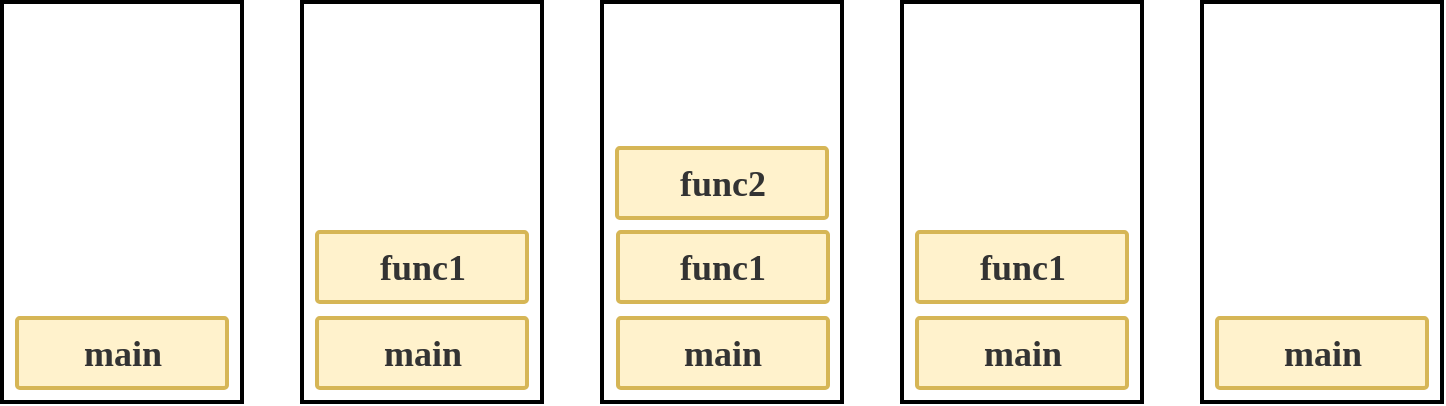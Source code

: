 <mxfile version="13.0.9" type="device"><diagram id="5D9HLtU3BJyZgMI88vjF" name="第1頁"><mxGraphModel dx="1422" dy="762" grid="1" gridSize="10" guides="1" tooltips="1" connect="1" arrows="1" fold="1" page="1" pageScale="1" pageWidth="800" pageHeight="300" math="0" shadow="0"><root><mxCell id="0"/><mxCell id="1" parent="0"/><mxCell id="MFi_einkMoW0Vf_dgXt4-1" value="" style="rounded=0;whiteSpace=wrap;html=1;strokeWidth=2;perimeterSpacing=0;absoluteArcSize=0;arcSize=4;imageHeight=24;" vertex="1" parent="1"><mxGeometry x="40" y="40" width="120" height="200" as="geometry"/></mxCell><mxCell id="MFi_einkMoW0Vf_dgXt4-5" value="" style="rounded=0;whiteSpace=wrap;html=1;strokeWidth=2;perimeterSpacing=0;absoluteArcSize=0;arcSize=4;imageHeight=24;" vertex="1" parent="1"><mxGeometry x="190" y="40" width="120" height="200" as="geometry"/></mxCell><mxCell id="MFi_einkMoW0Vf_dgXt4-6" value="" style="rounded=0;whiteSpace=wrap;html=1;strokeWidth=2;perimeterSpacing=0;absoluteArcSize=0;arcSize=4;imageHeight=24;" vertex="1" parent="1"><mxGeometry x="340" y="40" width="120" height="200" as="geometry"/></mxCell><mxCell id="MFi_einkMoW0Vf_dgXt4-7" value="" style="rounded=0;whiteSpace=wrap;html=1;strokeWidth=2;perimeterSpacing=0;absoluteArcSize=0;arcSize=4;imageHeight=24;" vertex="1" parent="1"><mxGeometry x="490" y="40" width="120" height="200" as="geometry"/></mxCell><mxCell id="MFi_einkMoW0Vf_dgXt4-8" value="" style="rounded=0;whiteSpace=wrap;html=1;strokeWidth=2;perimeterSpacing=0;absoluteArcSize=0;arcSize=4;imageHeight=24;" vertex="1" parent="1"><mxGeometry x="640" y="40" width="120" height="200" as="geometry"/></mxCell><mxCell id="MFi_einkMoW0Vf_dgXt4-9" value="&lt;h2&gt;&lt;font face=&quot;Verdana&quot; color=&quot;#333333&quot;&gt;main&lt;/font&gt;&lt;/h2&gt;" style="rounded=1;whiteSpace=wrap;html=1;strokeWidth=2;perimeterSpacing=0;absoluteArcSize=0;arcSize=4;imageHeight=24;fillColor=#fff2cc;strokeColor=#d6b656;" vertex="1" parent="1"><mxGeometry x="47.5" y="198" width="105" height="35" as="geometry"/></mxCell><mxCell id="MFi_einkMoW0Vf_dgXt4-10" value="&lt;h2&gt;&lt;font face=&quot;Verdana&quot; color=&quot;#333333&quot;&gt;main&lt;/font&gt;&lt;/h2&gt;" style="rounded=1;whiteSpace=wrap;html=1;strokeWidth=2;perimeterSpacing=0;absoluteArcSize=0;arcSize=4;imageHeight=24;fillColor=#fff2cc;strokeColor=#d6b656;" vertex="1" parent="1"><mxGeometry x="197.5" y="198" width="105" height="35" as="geometry"/></mxCell><mxCell id="MFi_einkMoW0Vf_dgXt4-11" value="&lt;h2&gt;&lt;font face=&quot;Verdana&quot; color=&quot;#333333&quot;&gt;main&lt;/font&gt;&lt;/h2&gt;" style="rounded=1;whiteSpace=wrap;html=1;strokeWidth=2;perimeterSpacing=0;absoluteArcSize=0;arcSize=4;imageHeight=24;fillColor=#fff2cc;strokeColor=#d6b656;" vertex="1" parent="1"><mxGeometry x="348" y="198" width="105" height="35" as="geometry"/></mxCell><mxCell id="MFi_einkMoW0Vf_dgXt4-12" value="&lt;h2&gt;&lt;font face=&quot;Verdana&quot; color=&quot;#333333&quot;&gt;main&lt;/font&gt;&lt;/h2&gt;" style="rounded=1;whiteSpace=wrap;html=1;strokeWidth=2;perimeterSpacing=0;absoluteArcSize=0;arcSize=4;imageHeight=24;fillColor=#fff2cc;strokeColor=#d6b656;" vertex="1" parent="1"><mxGeometry x="497.5" y="198" width="105" height="35" as="geometry"/></mxCell><mxCell id="MFi_einkMoW0Vf_dgXt4-13" value="&lt;h2&gt;&lt;font face=&quot;Verdana&quot; color=&quot;#333333&quot;&gt;main&lt;/font&gt;&lt;/h2&gt;" style="rounded=1;whiteSpace=wrap;html=1;strokeWidth=2;perimeterSpacing=0;absoluteArcSize=0;arcSize=4;imageHeight=24;fillColor=#fff2cc;strokeColor=#d6b656;" vertex="1" parent="1"><mxGeometry x="647.5" y="198" width="105" height="35" as="geometry"/></mxCell><mxCell id="MFi_einkMoW0Vf_dgXt4-14" value="&lt;h2&gt;&lt;font face=&quot;Verdana&quot; color=&quot;#333333&quot;&gt;func1&lt;/font&gt;&lt;/h2&gt;" style="rounded=1;whiteSpace=wrap;html=1;strokeWidth=2;perimeterSpacing=0;absoluteArcSize=0;arcSize=4;imageHeight=24;fillColor=#fff2cc;strokeColor=#d6b656;" vertex="1" parent="1"><mxGeometry x="197.5" y="155" width="105" height="35" as="geometry"/></mxCell><mxCell id="MFi_einkMoW0Vf_dgXt4-15" value="&lt;h2&gt;&lt;font face=&quot;Verdana&quot; color=&quot;#333333&quot;&gt;func1&lt;/font&gt;&lt;/h2&gt;" style="rounded=1;whiteSpace=wrap;html=1;strokeWidth=2;perimeterSpacing=0;absoluteArcSize=0;arcSize=4;imageHeight=24;fillColor=#fff2cc;strokeColor=#d6b656;" vertex="1" parent="1"><mxGeometry x="348" y="155" width="105" height="35" as="geometry"/></mxCell><mxCell id="MFi_einkMoW0Vf_dgXt4-16" value="&lt;h2&gt;&lt;font face=&quot;Verdana&quot; color=&quot;#333333&quot;&gt;func2&lt;/font&gt;&lt;/h2&gt;" style="rounded=1;whiteSpace=wrap;html=1;strokeWidth=2;perimeterSpacing=0;absoluteArcSize=0;arcSize=4;imageHeight=24;fillColor=#fff2cc;strokeColor=#d6b656;" vertex="1" parent="1"><mxGeometry x="347.5" y="113" width="105" height="35" as="geometry"/></mxCell><mxCell id="MFi_einkMoW0Vf_dgXt4-17" value="&lt;h2&gt;&lt;font face=&quot;Verdana&quot; color=&quot;#333333&quot;&gt;func1&lt;/font&gt;&lt;/h2&gt;" style="rounded=1;whiteSpace=wrap;html=1;strokeWidth=2;perimeterSpacing=0;absoluteArcSize=0;arcSize=4;imageHeight=24;fillColor=#fff2cc;strokeColor=#d6b656;" vertex="1" parent="1"><mxGeometry x="497.5" y="155" width="105" height="35" as="geometry"/></mxCell></root></mxGraphModel></diagram></mxfile>
